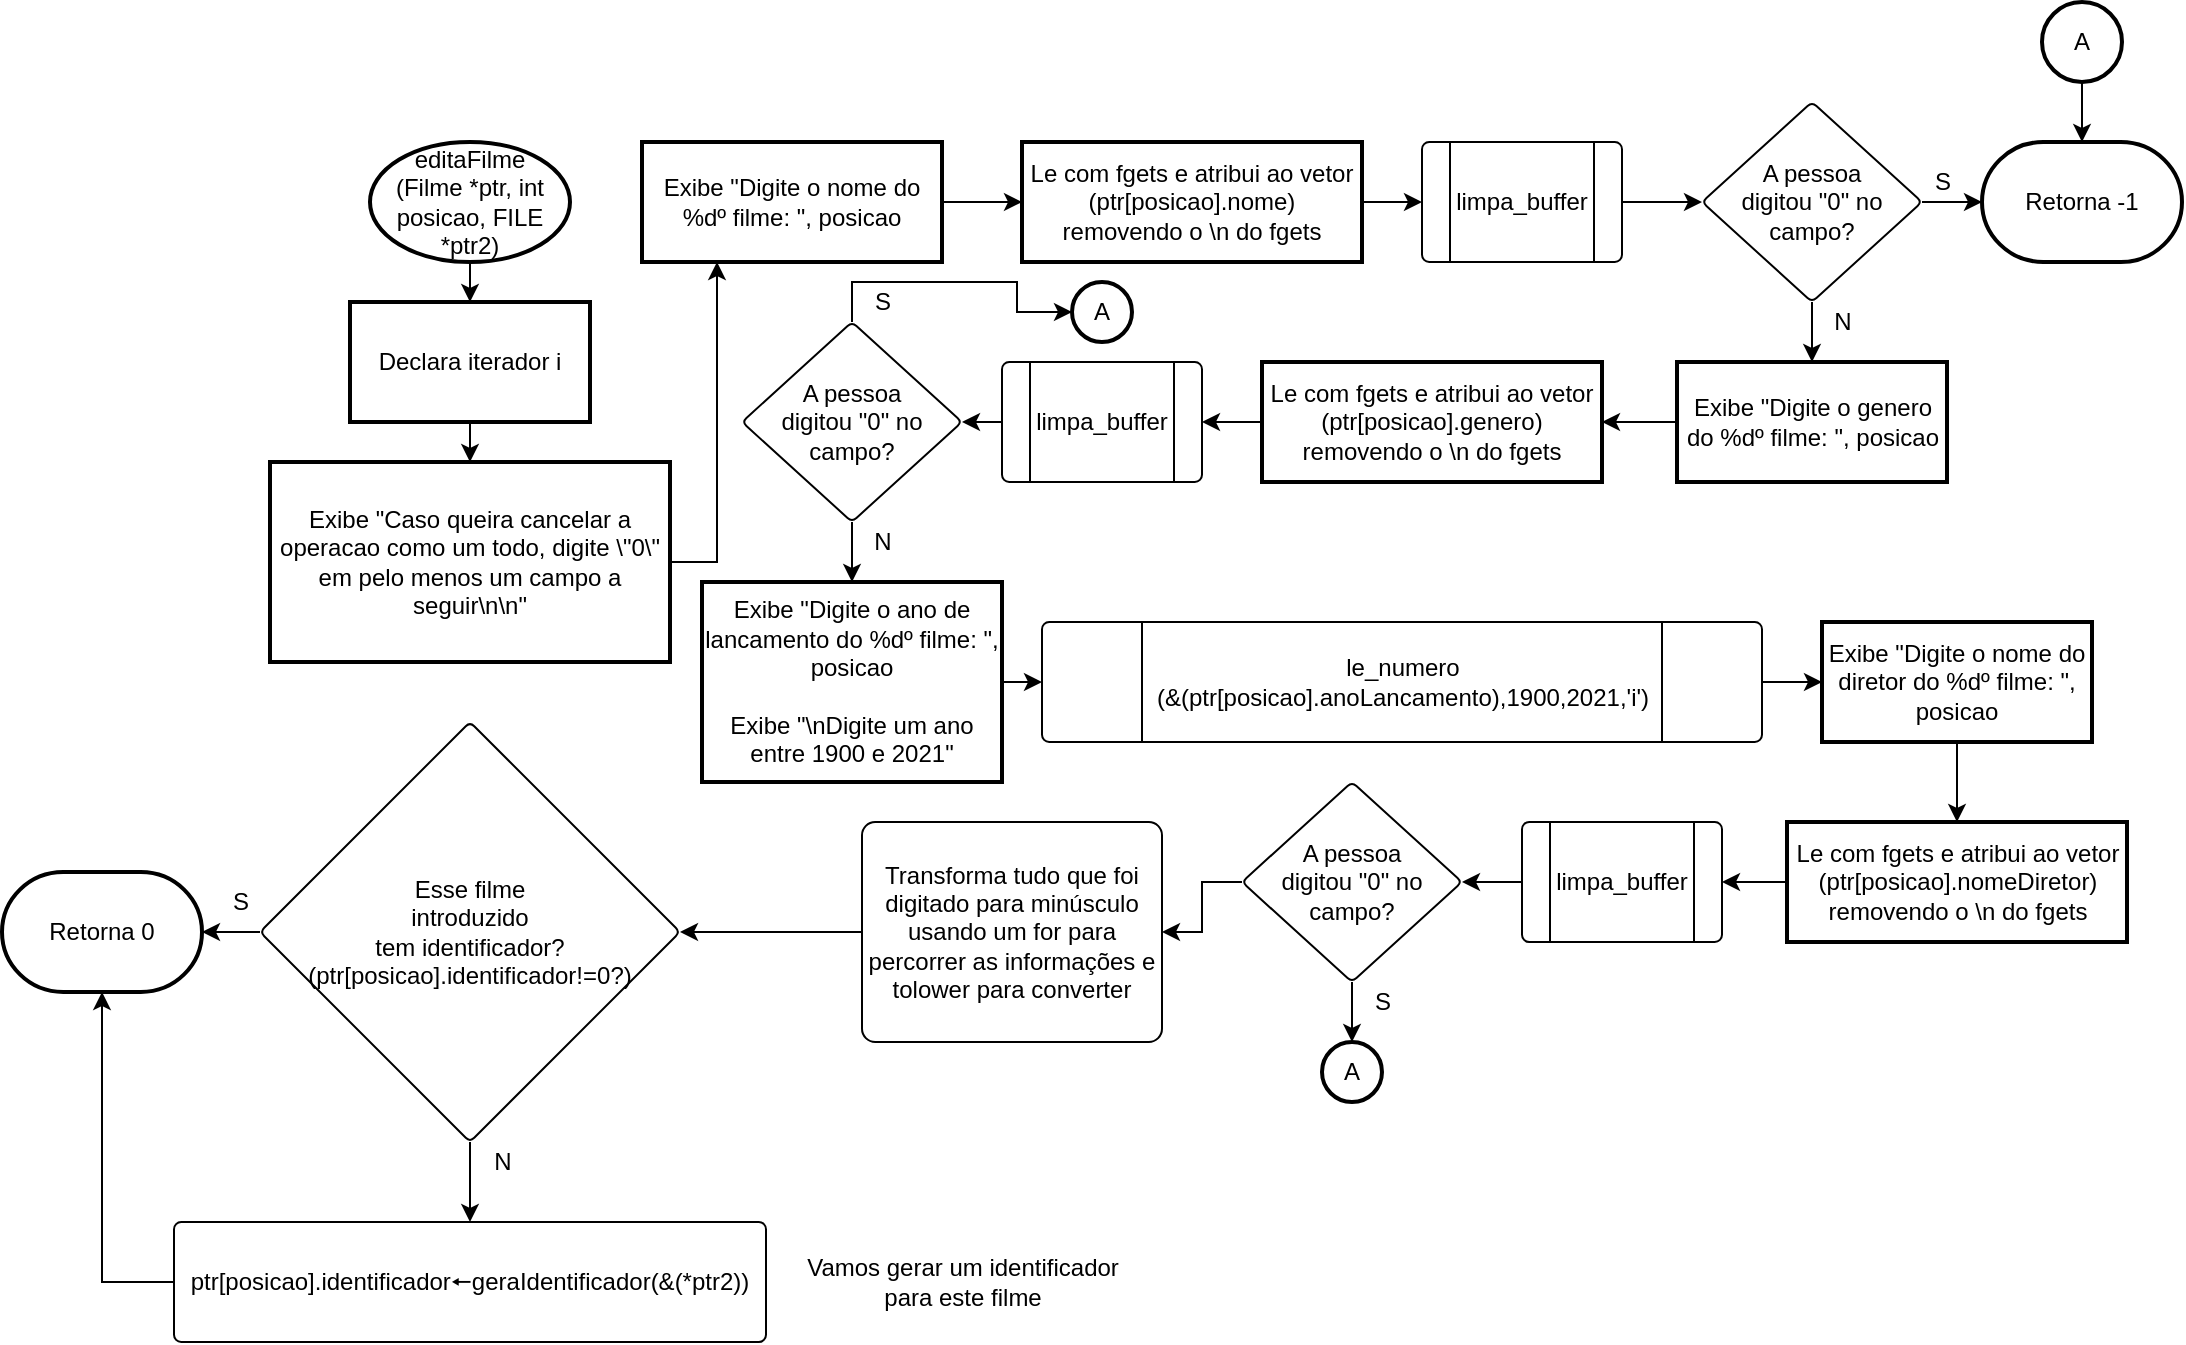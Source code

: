 <mxfile version="16.5.1" type="device"><diagram id="gS68W-IK0HKVTUURboKy" name="Página-1"><mxGraphModel dx="718" dy="1630" grid="1" gridSize="10" guides="1" tooltips="1" connect="1" arrows="1" fold="1" page="1" pageScale="1" pageWidth="827" pageHeight="1169" math="0" shadow="0"><root><mxCell id="0"/><mxCell id="1" parent="0"/><mxCell id="lzG-tiIj-bJo1EGCFtlO-3" value="" style="edgeStyle=orthogonalEdgeStyle;rounded=0;orthogonalLoop=1;jettySize=auto;html=1;" edge="1" parent="1" source="lzG-tiIj-bJo1EGCFtlO-1" target="lzG-tiIj-bJo1EGCFtlO-2"><mxGeometry relative="1" as="geometry"/></mxCell><mxCell id="lzG-tiIj-bJo1EGCFtlO-1" value="editaFilme&lt;br&gt;(Filme *ptr, int posicao, FILE *ptr2)" style="strokeWidth=2;html=1;shape=mxgraph.flowchart.start_1;whiteSpace=wrap;" vertex="1" parent="1"><mxGeometry x="364" y="40" width="100" height="60" as="geometry"/></mxCell><mxCell id="lzG-tiIj-bJo1EGCFtlO-5" value="" style="edgeStyle=orthogonalEdgeStyle;rounded=0;orthogonalLoop=1;jettySize=auto;html=1;" edge="1" parent="1" source="lzG-tiIj-bJo1EGCFtlO-2" target="lzG-tiIj-bJo1EGCFtlO-4"><mxGeometry relative="1" as="geometry"/></mxCell><mxCell id="lzG-tiIj-bJo1EGCFtlO-2" value="Declara iterador i" style="whiteSpace=wrap;html=1;strokeWidth=2;" vertex="1" parent="1"><mxGeometry x="354" y="120" width="120" height="60" as="geometry"/></mxCell><mxCell id="lzG-tiIj-bJo1EGCFtlO-22" style="edgeStyle=orthogonalEdgeStyle;rounded=0;orthogonalLoop=1;jettySize=auto;html=1;exitX=1;exitY=0.5;exitDx=0;exitDy=0;entryX=0.25;entryY=1;entryDx=0;entryDy=0;" edge="1" parent="1" source="lzG-tiIj-bJo1EGCFtlO-4" target="lzG-tiIj-bJo1EGCFtlO-8"><mxGeometry relative="1" as="geometry"/></mxCell><mxCell id="lzG-tiIj-bJo1EGCFtlO-4" value="Exibe &quot;Caso queira cancelar a operacao como um todo, digite \&quot;0\&quot; em pelo menos um campo a seguir\n\n&quot;" style="whiteSpace=wrap;html=1;strokeWidth=2;" vertex="1" parent="1"><mxGeometry x="314" y="200" width="200" height="100" as="geometry"/></mxCell><mxCell id="lzG-tiIj-bJo1EGCFtlO-11" value="" style="edgeStyle=orthogonalEdgeStyle;rounded=0;orthogonalLoop=1;jettySize=auto;html=1;" edge="1" parent="1" source="lzG-tiIj-bJo1EGCFtlO-8" target="lzG-tiIj-bJo1EGCFtlO-10"><mxGeometry relative="1" as="geometry"/></mxCell><mxCell id="lzG-tiIj-bJo1EGCFtlO-8" value="Exibe &quot;Digite o nome do %dº filme: &quot;, posicao" style="whiteSpace=wrap;html=1;strokeWidth=2;" vertex="1" parent="1"><mxGeometry x="500" y="40" width="150" height="60" as="geometry"/></mxCell><mxCell id="lzG-tiIj-bJo1EGCFtlO-13" style="edgeStyle=orthogonalEdgeStyle;rounded=0;orthogonalLoop=1;jettySize=auto;html=1;exitX=1;exitY=0.5;exitDx=0;exitDy=0;entryX=0;entryY=0.5;entryDx=0;entryDy=0;" edge="1" parent="1" source="lzG-tiIj-bJo1EGCFtlO-10" target="lzG-tiIj-bJo1EGCFtlO-12"><mxGeometry relative="1" as="geometry"/></mxCell><mxCell id="lzG-tiIj-bJo1EGCFtlO-10" value="Le com fgets e atribui ao vetor&lt;br&gt;(ptr[posicao].nome)&lt;br&gt;removendo o \n do fgets" style="whiteSpace=wrap;html=1;strokeWidth=2;" vertex="1" parent="1"><mxGeometry x="690" y="40" width="170" height="60" as="geometry"/></mxCell><mxCell id="lzG-tiIj-bJo1EGCFtlO-15" value="" style="edgeStyle=orthogonalEdgeStyle;rounded=0;orthogonalLoop=1;jettySize=auto;html=1;" edge="1" parent="1" source="lzG-tiIj-bJo1EGCFtlO-12" target="lzG-tiIj-bJo1EGCFtlO-14"><mxGeometry relative="1" as="geometry"/></mxCell><mxCell id="lzG-tiIj-bJo1EGCFtlO-12" value="limpa_buffer" style="verticalLabelPosition=middle;verticalAlign=middle;html=1;shape=process;whiteSpace=wrap;rounded=1;size=0.14;arcSize=6;labelPosition=center;align=center;" vertex="1" parent="1"><mxGeometry x="890" y="40" width="100" height="60" as="geometry"/></mxCell><mxCell id="lzG-tiIj-bJo1EGCFtlO-17" style="edgeStyle=orthogonalEdgeStyle;rounded=0;orthogonalLoop=1;jettySize=auto;html=1;exitX=1;exitY=0.5;exitDx=0;exitDy=0;entryX=0;entryY=0.5;entryDx=0;entryDy=0;entryPerimeter=0;" edge="1" parent="1" source="lzG-tiIj-bJo1EGCFtlO-14" target="lzG-tiIj-bJo1EGCFtlO-16"><mxGeometry relative="1" as="geometry"/></mxCell><mxCell id="lzG-tiIj-bJo1EGCFtlO-20" style="edgeStyle=orthogonalEdgeStyle;rounded=0;orthogonalLoop=1;jettySize=auto;html=1;exitX=0.5;exitY=1;exitDx=0;exitDy=0;entryX=0.5;entryY=0;entryDx=0;entryDy=0;" edge="1" parent="1" source="lzG-tiIj-bJo1EGCFtlO-14" target="lzG-tiIj-bJo1EGCFtlO-19"><mxGeometry relative="1" as="geometry"/></mxCell><mxCell id="lzG-tiIj-bJo1EGCFtlO-14" value="A pessoa &lt;br&gt;digitou &quot;0&quot; no campo?" style="rhombus;whiteSpace=wrap;html=1;rounded=1;arcSize=6;" vertex="1" parent="1"><mxGeometry x="1030" y="20" width="110" height="100" as="geometry"/></mxCell><mxCell id="lzG-tiIj-bJo1EGCFtlO-16" value="Retorna -1" style="strokeWidth=2;html=1;shape=mxgraph.flowchart.terminator;whiteSpace=wrap;" vertex="1" parent="1"><mxGeometry x="1170" y="40" width="100" height="60" as="geometry"/></mxCell><mxCell id="lzG-tiIj-bJo1EGCFtlO-18" value="S" style="text;html=1;align=center;verticalAlign=middle;resizable=0;points=[];autosize=1;strokeColor=none;fillColor=none;" vertex="1" parent="1"><mxGeometry x="1140" y="50" width="20" height="20" as="geometry"/></mxCell><mxCell id="lzG-tiIj-bJo1EGCFtlO-24" style="edgeStyle=orthogonalEdgeStyle;rounded=0;orthogonalLoop=1;jettySize=auto;html=1;exitX=0;exitY=0.5;exitDx=0;exitDy=0;entryX=1;entryY=0.5;entryDx=0;entryDy=0;" edge="1" parent="1" source="lzG-tiIj-bJo1EGCFtlO-19" target="lzG-tiIj-bJo1EGCFtlO-23"><mxGeometry relative="1" as="geometry"/></mxCell><mxCell id="lzG-tiIj-bJo1EGCFtlO-19" value="Exibe &quot;Digite o genero do %dº filme: &quot;, posicao" style="whiteSpace=wrap;html=1;strokeWidth=2;" vertex="1" parent="1"><mxGeometry x="1017.5" y="150" width="135" height="60" as="geometry"/></mxCell><mxCell id="lzG-tiIj-bJo1EGCFtlO-21" value="N" style="text;html=1;align=center;verticalAlign=middle;resizable=0;points=[];autosize=1;strokeColor=none;fillColor=none;" vertex="1" parent="1"><mxGeometry x="1090" y="120" width="20" height="20" as="geometry"/></mxCell><mxCell id="lzG-tiIj-bJo1EGCFtlO-26" style="edgeStyle=orthogonalEdgeStyle;rounded=0;orthogonalLoop=1;jettySize=auto;html=1;exitX=0;exitY=0.5;exitDx=0;exitDy=0;entryX=1;entryY=0.5;entryDx=0;entryDy=0;" edge="1" parent="1" source="lzG-tiIj-bJo1EGCFtlO-23" target="lzG-tiIj-bJo1EGCFtlO-25"><mxGeometry relative="1" as="geometry"/></mxCell><mxCell id="lzG-tiIj-bJo1EGCFtlO-23" value="Le com fgets e atribui ao vetor&lt;br&gt;(ptr[posicao].genero)&lt;br&gt;removendo o \n do fgets" style="whiteSpace=wrap;html=1;strokeWidth=2;" vertex="1" parent="1"><mxGeometry x="810" y="150" width="170" height="60" as="geometry"/></mxCell><mxCell id="lzG-tiIj-bJo1EGCFtlO-28" style="edgeStyle=orthogonalEdgeStyle;rounded=0;orthogonalLoop=1;jettySize=auto;html=1;exitX=0;exitY=0.5;exitDx=0;exitDy=0;entryX=1;entryY=0.5;entryDx=0;entryDy=0;" edge="1" parent="1" source="lzG-tiIj-bJo1EGCFtlO-25" target="lzG-tiIj-bJo1EGCFtlO-27"><mxGeometry relative="1" as="geometry"/></mxCell><mxCell id="lzG-tiIj-bJo1EGCFtlO-25" value="limpa_buffer" style="verticalLabelPosition=middle;verticalAlign=middle;html=1;shape=process;whiteSpace=wrap;rounded=1;size=0.14;arcSize=6;labelPosition=center;align=center;" vertex="1" parent="1"><mxGeometry x="680" y="150" width="100" height="60" as="geometry"/></mxCell><mxCell id="lzG-tiIj-bJo1EGCFtlO-32" style="edgeStyle=orthogonalEdgeStyle;rounded=0;orthogonalLoop=1;jettySize=auto;html=1;exitX=0.5;exitY=0;exitDx=0;exitDy=0;entryX=0;entryY=0.5;entryDx=0;entryDy=0;entryPerimeter=0;" edge="1" parent="1" source="lzG-tiIj-bJo1EGCFtlO-27" target="lzG-tiIj-bJo1EGCFtlO-31"><mxGeometry relative="1" as="geometry"/></mxCell><mxCell id="lzG-tiIj-bJo1EGCFtlO-35" style="edgeStyle=orthogonalEdgeStyle;rounded=0;orthogonalLoop=1;jettySize=auto;html=1;exitX=0.5;exitY=1;exitDx=0;exitDy=0;entryX=0.5;entryY=0;entryDx=0;entryDy=0;" edge="1" parent="1" source="lzG-tiIj-bJo1EGCFtlO-27" target="lzG-tiIj-bJo1EGCFtlO-34"><mxGeometry relative="1" as="geometry"/></mxCell><mxCell id="lzG-tiIj-bJo1EGCFtlO-27" value="A pessoa &lt;br&gt;digitou &quot;0&quot; no campo?" style="rhombus;whiteSpace=wrap;html=1;rounded=1;arcSize=6;" vertex="1" parent="1"><mxGeometry x="550" y="130" width="110" height="100" as="geometry"/></mxCell><mxCell id="lzG-tiIj-bJo1EGCFtlO-30" style="edgeStyle=orthogonalEdgeStyle;rounded=0;orthogonalLoop=1;jettySize=auto;html=1;exitX=0.5;exitY=1;exitDx=0;exitDy=0;exitPerimeter=0;entryX=0.5;entryY=0;entryDx=0;entryDy=0;entryPerimeter=0;" edge="1" parent="1" source="lzG-tiIj-bJo1EGCFtlO-29" target="lzG-tiIj-bJo1EGCFtlO-16"><mxGeometry relative="1" as="geometry"/></mxCell><mxCell id="lzG-tiIj-bJo1EGCFtlO-29" value="A" style="strokeWidth=2;html=1;shape=mxgraph.flowchart.start_2;whiteSpace=wrap;" vertex="1" parent="1"><mxGeometry x="1200" y="-30" width="40" height="40" as="geometry"/></mxCell><mxCell id="lzG-tiIj-bJo1EGCFtlO-31" value="A" style="strokeWidth=2;html=1;shape=mxgraph.flowchart.start_2;whiteSpace=wrap;" vertex="1" parent="1"><mxGeometry x="715" y="110" width="30" height="30" as="geometry"/></mxCell><mxCell id="lzG-tiIj-bJo1EGCFtlO-33" value="S" style="text;html=1;align=center;verticalAlign=middle;resizable=0;points=[];autosize=1;strokeColor=none;fillColor=none;" vertex="1" parent="1"><mxGeometry x="610" y="110" width="20" height="20" as="geometry"/></mxCell><mxCell id="lzG-tiIj-bJo1EGCFtlO-40" style="edgeStyle=orthogonalEdgeStyle;rounded=0;orthogonalLoop=1;jettySize=auto;html=1;exitX=1;exitY=0.5;exitDx=0;exitDy=0;entryX=0;entryY=0.5;entryDx=0;entryDy=0;" edge="1" parent="1" source="lzG-tiIj-bJo1EGCFtlO-34" target="lzG-tiIj-bJo1EGCFtlO-39"><mxGeometry relative="1" as="geometry"/></mxCell><mxCell id="lzG-tiIj-bJo1EGCFtlO-34" value="Exibe &quot;Digite o ano de lancamento do %dº filme: &quot;, posicao&lt;br&gt;&lt;br&gt;Exibe &quot;\nDigite um ano entre 1900 e 2021&quot;" style="whiteSpace=wrap;html=1;strokeWidth=2;" vertex="1" parent="1"><mxGeometry x="530" y="260" width="150" height="100" as="geometry"/></mxCell><mxCell id="lzG-tiIj-bJo1EGCFtlO-37" value="N" style="text;html=1;align=center;verticalAlign=middle;resizable=0;points=[];autosize=1;strokeColor=none;fillColor=none;" vertex="1" parent="1"><mxGeometry x="610" y="230" width="20" height="20" as="geometry"/></mxCell><mxCell id="lzG-tiIj-bJo1EGCFtlO-44" style="edgeStyle=orthogonalEdgeStyle;rounded=0;orthogonalLoop=1;jettySize=auto;html=1;exitX=1;exitY=0.5;exitDx=0;exitDy=0;entryX=0;entryY=0.5;entryDx=0;entryDy=0;" edge="1" parent="1" source="lzG-tiIj-bJo1EGCFtlO-39" target="lzG-tiIj-bJo1EGCFtlO-43"><mxGeometry relative="1" as="geometry"/></mxCell><mxCell id="lzG-tiIj-bJo1EGCFtlO-39" value="le_numero&lt;br&gt;(&amp;amp;(ptr[posicao].anoLancamento),1900,2021,'i')" style="verticalLabelPosition=middle;verticalAlign=middle;html=1;shape=process;whiteSpace=wrap;rounded=1;size=0.14;arcSize=6;labelPosition=center;align=center;" vertex="1" parent="1"><mxGeometry x="700" y="280" width="360" height="60" as="geometry"/></mxCell><mxCell id="lzG-tiIj-bJo1EGCFtlO-46" style="edgeStyle=orthogonalEdgeStyle;rounded=0;orthogonalLoop=1;jettySize=auto;html=1;exitX=0.5;exitY=1;exitDx=0;exitDy=0;entryX=0.5;entryY=0;entryDx=0;entryDy=0;" edge="1" parent="1" source="lzG-tiIj-bJo1EGCFtlO-43" target="lzG-tiIj-bJo1EGCFtlO-45"><mxGeometry relative="1" as="geometry"/></mxCell><mxCell id="lzG-tiIj-bJo1EGCFtlO-43" value="Exibe &quot;Digite o nome do diretor do %dº filme: &quot;, posicao" style="whiteSpace=wrap;html=1;strokeWidth=2;" vertex="1" parent="1"><mxGeometry x="1090" y="280" width="135" height="60" as="geometry"/></mxCell><mxCell id="lzG-tiIj-bJo1EGCFtlO-48" style="edgeStyle=orthogonalEdgeStyle;rounded=0;orthogonalLoop=1;jettySize=auto;html=1;exitX=0;exitY=0.5;exitDx=0;exitDy=0;entryX=1;entryY=0.5;entryDx=0;entryDy=0;" edge="1" parent="1" source="lzG-tiIj-bJo1EGCFtlO-45" target="lzG-tiIj-bJo1EGCFtlO-47"><mxGeometry relative="1" as="geometry"/></mxCell><mxCell id="lzG-tiIj-bJo1EGCFtlO-45" value="Le com fgets e atribui ao vetor&lt;br&gt;(ptr[posicao].nomeDiretor)&lt;br&gt;removendo o \n do fgets" style="whiteSpace=wrap;html=1;strokeWidth=2;" vertex="1" parent="1"><mxGeometry x="1072.5" y="380" width="170" height="60" as="geometry"/></mxCell><mxCell id="lzG-tiIj-bJo1EGCFtlO-50" style="edgeStyle=orthogonalEdgeStyle;rounded=0;orthogonalLoop=1;jettySize=auto;html=1;exitX=0;exitY=0.5;exitDx=0;exitDy=0;entryX=1;entryY=0.5;entryDx=0;entryDy=0;" edge="1" parent="1" source="lzG-tiIj-bJo1EGCFtlO-47" target="lzG-tiIj-bJo1EGCFtlO-49"><mxGeometry relative="1" as="geometry"/></mxCell><mxCell id="lzG-tiIj-bJo1EGCFtlO-47" value="limpa_buffer" style="verticalLabelPosition=middle;verticalAlign=middle;html=1;shape=process;whiteSpace=wrap;rounded=1;size=0.14;arcSize=6;labelPosition=center;align=center;" vertex="1" parent="1"><mxGeometry x="940" y="380" width="100" height="60" as="geometry"/></mxCell><mxCell id="lzG-tiIj-bJo1EGCFtlO-52" style="edgeStyle=orthogonalEdgeStyle;rounded=0;orthogonalLoop=1;jettySize=auto;html=1;exitX=0.5;exitY=1;exitDx=0;exitDy=0;entryX=0.5;entryY=0;entryDx=0;entryDy=0;entryPerimeter=0;" edge="1" parent="1" source="lzG-tiIj-bJo1EGCFtlO-49" target="lzG-tiIj-bJo1EGCFtlO-51"><mxGeometry relative="1" as="geometry"/></mxCell><mxCell id="lzG-tiIj-bJo1EGCFtlO-55" value="" style="edgeStyle=orthogonalEdgeStyle;rounded=0;orthogonalLoop=1;jettySize=auto;html=1;" edge="1" parent="1" source="lzG-tiIj-bJo1EGCFtlO-49" target="lzG-tiIj-bJo1EGCFtlO-54"><mxGeometry relative="1" as="geometry"/></mxCell><mxCell id="lzG-tiIj-bJo1EGCFtlO-49" value="A pessoa &lt;br&gt;digitou &quot;0&quot; no campo?" style="rhombus;whiteSpace=wrap;html=1;rounded=1;arcSize=6;" vertex="1" parent="1"><mxGeometry x="800" y="360" width="110" height="100" as="geometry"/></mxCell><mxCell id="lzG-tiIj-bJo1EGCFtlO-51" value="A" style="strokeWidth=2;html=1;shape=mxgraph.flowchart.start_2;whiteSpace=wrap;" vertex="1" parent="1"><mxGeometry x="840" y="490" width="30" height="30" as="geometry"/></mxCell><mxCell id="lzG-tiIj-bJo1EGCFtlO-53" value="S" style="text;html=1;align=center;verticalAlign=middle;resizable=0;points=[];autosize=1;strokeColor=none;fillColor=none;" vertex="1" parent="1"><mxGeometry x="860" y="460" width="20" height="20" as="geometry"/></mxCell><mxCell id="lzG-tiIj-bJo1EGCFtlO-57" value="" style="edgeStyle=orthogonalEdgeStyle;rounded=0;orthogonalLoop=1;jettySize=auto;html=1;" edge="1" parent="1" source="lzG-tiIj-bJo1EGCFtlO-54" target="lzG-tiIj-bJo1EGCFtlO-56"><mxGeometry relative="1" as="geometry"/></mxCell><mxCell id="lzG-tiIj-bJo1EGCFtlO-54" value="Transforma tudo que foi digitado para minúsculo usando um for para percorrer as informações e tolower para converter" style="whiteSpace=wrap;html=1;rounded=1;arcSize=6;" vertex="1" parent="1"><mxGeometry x="610" y="380" width="150" height="110" as="geometry"/></mxCell><mxCell id="lzG-tiIj-bJo1EGCFtlO-59" style="edgeStyle=orthogonalEdgeStyle;rounded=0;orthogonalLoop=1;jettySize=auto;html=1;exitX=0;exitY=0.5;exitDx=0;exitDy=0;entryX=1;entryY=0.5;entryDx=0;entryDy=0;entryPerimeter=0;" edge="1" parent="1" source="lzG-tiIj-bJo1EGCFtlO-56" target="lzG-tiIj-bJo1EGCFtlO-58"><mxGeometry relative="1" as="geometry"/></mxCell><mxCell id="lzG-tiIj-bJo1EGCFtlO-62" value="" style="edgeStyle=orthogonalEdgeStyle;rounded=0;orthogonalLoop=1;jettySize=auto;html=1;" edge="1" parent="1" source="lzG-tiIj-bJo1EGCFtlO-56" target="lzG-tiIj-bJo1EGCFtlO-61"><mxGeometry relative="1" as="geometry"/></mxCell><mxCell id="lzG-tiIj-bJo1EGCFtlO-56" value="Esse filme&lt;br&gt;introduzido&lt;br&gt;tem identificador?&lt;br&gt;(ptr[posicao].identificador!=0?)" style="rhombus;whiteSpace=wrap;html=1;rounded=1;arcSize=6;" vertex="1" parent="1"><mxGeometry x="309" y="330" width="210" height="210" as="geometry"/></mxCell><mxCell id="lzG-tiIj-bJo1EGCFtlO-58" value="Retorna 0" style="strokeWidth=2;html=1;shape=mxgraph.flowchart.terminator;whiteSpace=wrap;" vertex="1" parent="1"><mxGeometry x="180" y="405" width="100" height="60" as="geometry"/></mxCell><mxCell id="lzG-tiIj-bJo1EGCFtlO-60" value="S" style="text;html=1;align=center;verticalAlign=middle;resizable=0;points=[];autosize=1;strokeColor=none;fillColor=none;" vertex="1" parent="1"><mxGeometry x="289" y="410" width="20" height="20" as="geometry"/></mxCell><mxCell id="lzG-tiIj-bJo1EGCFtlO-63" style="edgeStyle=orthogonalEdgeStyle;rounded=0;orthogonalLoop=1;jettySize=auto;html=1;exitX=0;exitY=0.5;exitDx=0;exitDy=0;entryX=0.5;entryY=1;entryDx=0;entryDy=0;entryPerimeter=0;" edge="1" parent="1" source="lzG-tiIj-bJo1EGCFtlO-61" target="lzG-tiIj-bJo1EGCFtlO-58"><mxGeometry relative="1" as="geometry"/></mxCell><mxCell id="lzG-tiIj-bJo1EGCFtlO-61" value="&lt;span&gt;ptr[posicao].identificador&lt;/span&gt;🠔geraIdentificador(&amp;amp;(*ptr2))" style="whiteSpace=wrap;html=1;rounded=1;arcSize=6;" vertex="1" parent="1"><mxGeometry x="266" y="580" width="296" height="60" as="geometry"/></mxCell><mxCell id="lzG-tiIj-bJo1EGCFtlO-64" value="N" style="text;html=1;align=center;verticalAlign=middle;resizable=0;points=[];autosize=1;strokeColor=none;fillColor=none;" vertex="1" parent="1"><mxGeometry x="420" y="540" width="20" height="20" as="geometry"/></mxCell><mxCell id="lzG-tiIj-bJo1EGCFtlO-65" value="Vamos gerar um identificador&lt;br&gt;para este filme" style="text;html=1;align=center;verticalAlign=middle;resizable=0;points=[];autosize=1;strokeColor=none;fillColor=none;" vertex="1" parent="1"><mxGeometry x="575" y="595" width="170" height="30" as="geometry"/></mxCell></root></mxGraphModel></diagram></mxfile>